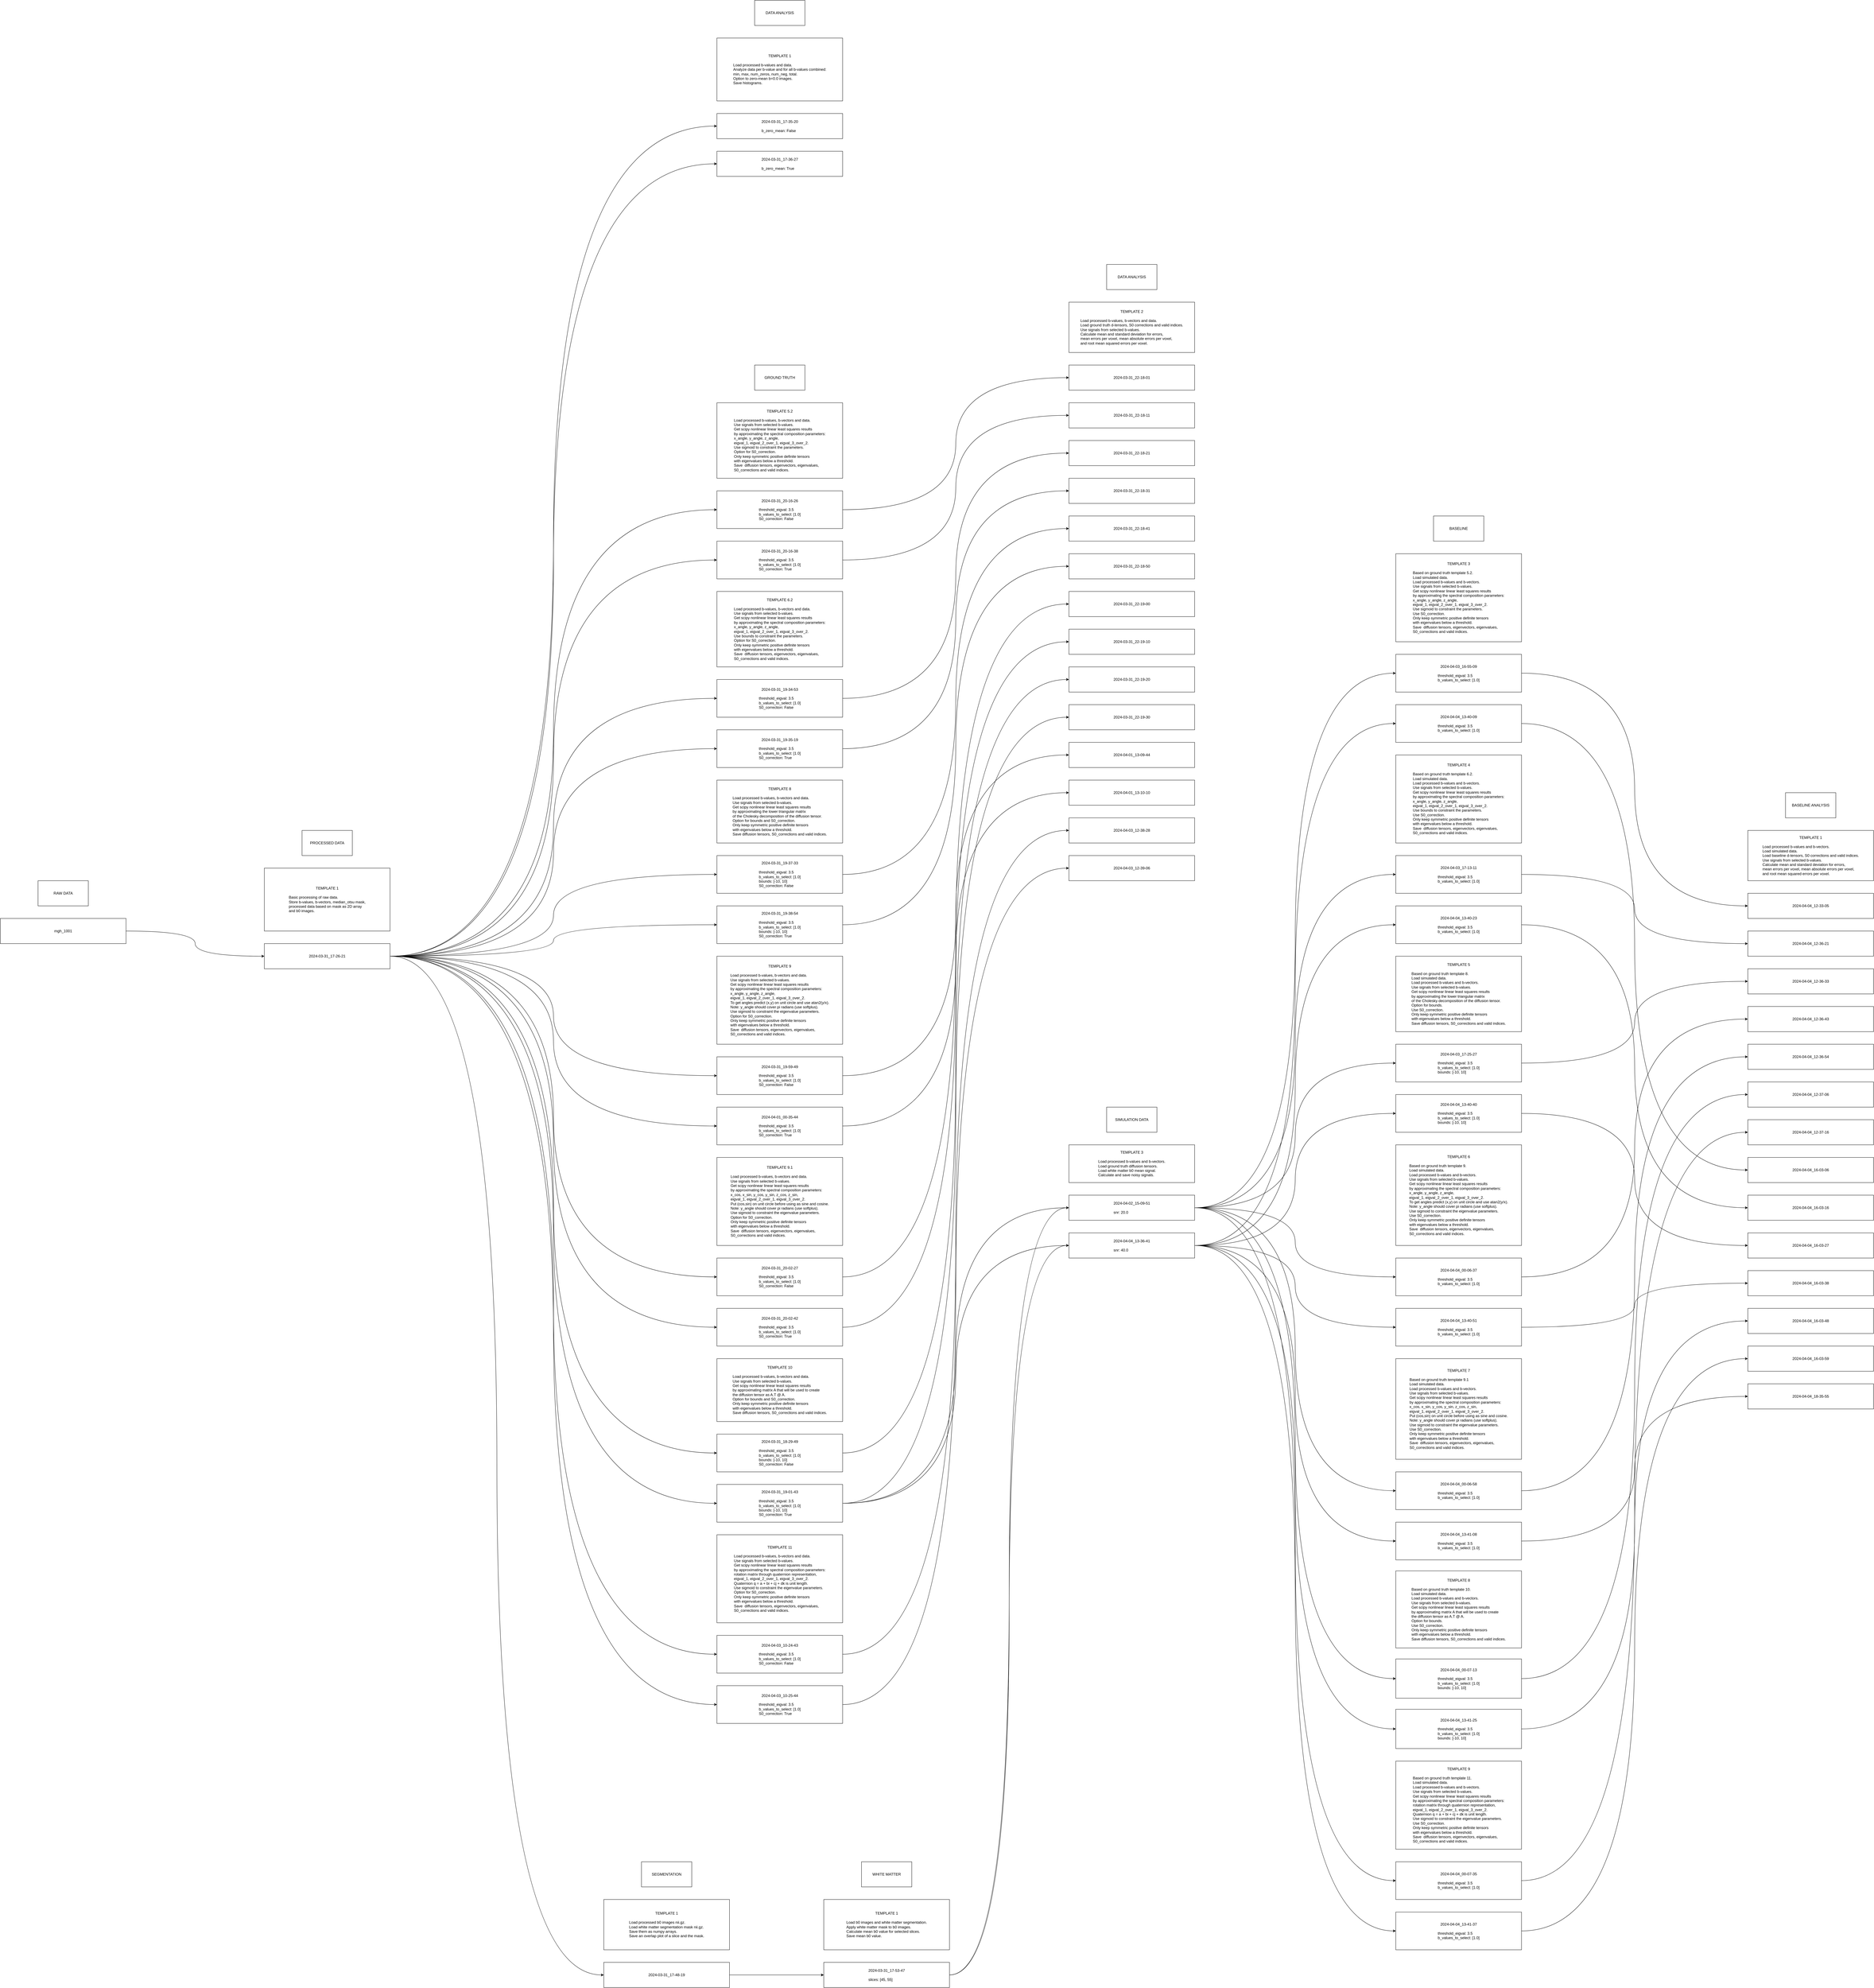 <mxfile>
    <diagram id="uIHJJKto0LXYbZl0ostZ" name="Page-1">
        <mxGraphModel dx="1227" dy="1203" grid="1" gridSize="10" guides="1" tooltips="1" connect="1" arrows="1" fold="1" page="1" pageScale="1" pageWidth="1100" pageHeight="850" math="0" shadow="0">
            <root>
                <mxCell id="0"/>
                <mxCell id="1" parent="0"/>
                <mxCell id="2" value="RAW DATA" style="rounded=0;whiteSpace=wrap;html=1;" parent="1" vertex="1">
                    <mxGeometry x="400" y="2040" width="160" height="80" as="geometry"/>
                </mxCell>
                <mxCell id="8" style="edgeStyle=orthogonalEdgeStyle;html=1;exitX=1;exitY=0.5;exitDx=0;exitDy=0;entryX=0;entryY=0.5;entryDx=0;entryDy=0;fontFamily=Helvetica;fontSize=12;curved=1;" parent="1" source="3" target="6" edge="1">
                    <mxGeometry relative="1" as="geometry"/>
                </mxCell>
                <mxCell id="3" value="mgh_1001" style="rounded=0;whiteSpace=wrap;html=1;" parent="1" vertex="1">
                    <mxGeometry x="280" y="2160" width="400" height="80" as="geometry"/>
                </mxCell>
                <mxCell id="4" value="PROCESSED DATA" style="rounded=0;whiteSpace=wrap;html=1;" parent="1" vertex="1">
                    <mxGeometry x="1240" y="1880" width="160" height="80" as="geometry"/>
                </mxCell>
                <mxCell id="5" value="&lt;font style=&quot;font-size: 12px;&quot;&gt;&lt;font style=&quot;font-size: 12px;&quot;&gt;TEMPLATE 1&lt;/font&gt;&lt;br&gt;&lt;br&gt;&lt;/font&gt;&lt;div style=&quot;text-align: left;&quot;&gt;&lt;div style=&quot;&quot;&gt;&lt;font style=&quot;font-size: 12px;&quot;&gt;Basic processing of raw data.&lt;/font&gt;&lt;/div&gt;&lt;div style=&quot;&quot;&gt;&lt;font style=&quot;font-size: 12px;&quot;&gt;Store b-values, b-vectors, median_otsu mask,&lt;/font&gt;&lt;/div&gt;&lt;div style=&quot;&quot;&gt;&lt;font style=&quot;font-size: 12px;&quot;&gt;processed data based on mask as 2D array&lt;/font&gt;&lt;/div&gt;&lt;div style=&quot;&quot;&gt;&lt;font style=&quot;font-size: 12px;&quot;&gt;and b0 images.&lt;/font&gt;&lt;/div&gt;&lt;/div&gt;" style="rounded=0;whiteSpace=wrap;html=1;" parent="1" vertex="1">
                    <mxGeometry x="1120" y="2000" width="400" height="200" as="geometry"/>
                </mxCell>
                <mxCell id="13" style="edgeStyle=orthogonalEdgeStyle;html=1;exitX=1;exitY=0.5;exitDx=0;exitDy=0;entryX=0;entryY=0.5;entryDx=0;entryDy=0;fontFamily=Helvetica;fontSize=12;curved=1;" parent="1" source="6" target="11" edge="1">
                    <mxGeometry relative="1" as="geometry"/>
                </mxCell>
                <mxCell id="14" style="edgeStyle=orthogonalEdgeStyle;html=1;exitX=1;exitY=0.5;exitDx=0;exitDy=0;entryX=0;entryY=0.5;entryDx=0;entryDy=0;fontFamily=Helvetica;fontSize=12;curved=1;" parent="1" source="6" target="12" edge="1">
                    <mxGeometry relative="1" as="geometry"/>
                </mxCell>
                <mxCell id="22" style="edgeStyle=orthogonalEdgeStyle;html=1;exitX=1;exitY=0.5;exitDx=0;exitDy=0;entryX=0;entryY=0.5;entryDx=0;entryDy=0;fontFamily=Helvetica;fontSize=12;curved=1;" parent="1" source="6" target="17" edge="1">
                    <mxGeometry relative="1" as="geometry"/>
                </mxCell>
                <mxCell id="23" style="edgeStyle=orthogonalEdgeStyle;html=1;exitX=1;exitY=0.5;exitDx=0;exitDy=0;entryX=0;entryY=0.5;entryDx=0;entryDy=0;fontFamily=Helvetica;fontSize=12;curved=1;" parent="1" source="6" target="18" edge="1">
                    <mxGeometry relative="1" as="geometry"/>
                </mxCell>
                <mxCell id="24" style="edgeStyle=orthogonalEdgeStyle;html=1;exitX=1;exitY=0.5;exitDx=0;exitDy=0;entryX=0;entryY=0.5;entryDx=0;entryDy=0;fontFamily=Helvetica;fontSize=12;curved=1;" parent="1" source="6" target="20" edge="1">
                    <mxGeometry relative="1" as="geometry"/>
                </mxCell>
                <mxCell id="25" style="edgeStyle=orthogonalEdgeStyle;html=1;exitX=1;exitY=0.5;exitDx=0;exitDy=0;entryX=0;entryY=0.5;entryDx=0;entryDy=0;fontFamily=Helvetica;fontSize=12;curved=1;" parent="1" source="6" target="21" edge="1">
                    <mxGeometry relative="1" as="geometry"/>
                </mxCell>
                <mxCell id="29" style="edgeStyle=orthogonalEdgeStyle;html=1;exitX=1;exitY=0.5;exitDx=0;exitDy=0;entryX=0;entryY=0.5;entryDx=0;entryDy=0;fontFamily=Helvetica;fontSize=12;curved=1;" parent="1" source="6" target="27" edge="1">
                    <mxGeometry relative="1" as="geometry"/>
                </mxCell>
                <mxCell id="30" style="edgeStyle=orthogonalEdgeStyle;html=1;exitX=1;exitY=0.5;exitDx=0;exitDy=0;entryX=0;entryY=0.5;entryDx=0;entryDy=0;fontFamily=Helvetica;fontSize=12;curved=1;" parent="1" source="6" target="28" edge="1">
                    <mxGeometry relative="1" as="geometry"/>
                </mxCell>
                <mxCell id="34" style="edgeStyle=orthogonalEdgeStyle;html=1;exitX=1;exitY=0.5;exitDx=0;exitDy=0;entryX=0;entryY=0.5;entryDx=0;entryDy=0;fontFamily=Helvetica;fontSize=12;curved=1;" parent="1" source="6" target="32" edge="1">
                    <mxGeometry relative="1" as="geometry"/>
                </mxCell>
                <mxCell id="35" style="edgeStyle=orthogonalEdgeStyle;html=1;exitX=1;exitY=0.5;exitDx=0;exitDy=0;entryX=0;entryY=0.5;entryDx=0;entryDy=0;fontFamily=Helvetica;fontSize=12;curved=1;" parent="1" source="6" target="33" edge="1">
                    <mxGeometry relative="1" as="geometry"/>
                </mxCell>
                <mxCell id="43" style="edgeStyle=orthogonalEdgeStyle;html=1;exitX=1;exitY=0.5;exitDx=0;exitDy=0;entryX=0;entryY=0.5;entryDx=0;entryDy=0;fontFamily=Helvetica;fontSize=12;curved=1;" parent="1" source="6" target="38" edge="1">
                    <mxGeometry relative="1" as="geometry"/>
                </mxCell>
                <mxCell id="44" style="edgeStyle=orthogonalEdgeStyle;html=1;exitX=1;exitY=0.5;exitDx=0;exitDy=0;entryX=0;entryY=0.5;entryDx=0;entryDy=0;fontFamily=Helvetica;fontSize=12;curved=1;" parent="1" source="6" target="39" edge="1">
                    <mxGeometry relative="1" as="geometry"/>
                </mxCell>
                <mxCell id="45" style="edgeStyle=orthogonalEdgeStyle;html=1;exitX=1;exitY=0.5;exitDx=0;exitDy=0;entryX=0;entryY=0.5;entryDx=0;entryDy=0;fontFamily=Helvetica;fontSize=12;curved=1;" parent="1" source="6" target="41" edge="1">
                    <mxGeometry relative="1" as="geometry"/>
                </mxCell>
                <mxCell id="46" style="edgeStyle=orthogonalEdgeStyle;html=1;exitX=1;exitY=0.5;exitDx=0;exitDy=0;entryX=0;entryY=0.5;entryDx=0;entryDy=0;fontFamily=Helvetica;fontSize=12;curved=1;" parent="1" source="6" target="42" edge="1">
                    <mxGeometry relative="1" as="geometry"/>
                </mxCell>
                <mxCell id="52" style="edgeStyle=orthogonalEdgeStyle;curved=1;html=1;exitX=1;exitY=0.5;exitDx=0;exitDy=0;entryX=0;entryY=0.5;entryDx=0;entryDy=0;fontFamily=Helvetica;fontSize=12;" parent="1" source="6" target="50" edge="1">
                    <mxGeometry relative="1" as="geometry"/>
                </mxCell>
                <mxCell id="98" style="edgeStyle=orthogonalEdgeStyle;html=1;exitX=1;exitY=0.5;exitDx=0;exitDy=0;entryX=0;entryY=0.5;entryDx=0;entryDy=0;curved=1;" parent="1" source="6" target="96" edge="1">
                    <mxGeometry relative="1" as="geometry"/>
                </mxCell>
                <mxCell id="99" style="edgeStyle=orthogonalEdgeStyle;curved=1;html=1;exitX=1;exitY=0.5;exitDx=0;exitDy=0;entryX=0;entryY=0.5;entryDx=0;entryDy=0;" parent="1" source="6" target="97" edge="1">
                    <mxGeometry relative="1" as="geometry"/>
                </mxCell>
                <mxCell id="6" value="2024-03-31_17-26-21" style="rounded=0;whiteSpace=wrap;html=1;" parent="1" vertex="1">
                    <mxGeometry x="1120" y="2240" width="400" height="80" as="geometry"/>
                </mxCell>
                <mxCell id="9" value="DATA ANALYSIS" style="rounded=0;whiteSpace=wrap;html=1;glass=0;shadow=0;" parent="1" vertex="1">
                    <mxGeometry x="2680" y="-760" width="160" height="80" as="geometry"/>
                </mxCell>
                <mxCell id="10" value="&lt;font style=&quot;font-size: 12px;&quot;&gt;&lt;font style=&quot;font-size: 12px;&quot;&gt;TEMPLATE 1&lt;/font&gt;&lt;br&gt;&lt;br&gt;&lt;/font&gt;&lt;div style=&quot;text-align: left;&quot;&gt;&lt;div style=&quot;&quot;&gt;&lt;div&gt;Load processed b-values and data.&lt;/div&gt;&lt;div&gt;Analyze data per b-value and for all b-values combined:&lt;/div&gt;&lt;div&gt;min, max, num_zeros, num_neg, total.&lt;/div&gt;&lt;div&gt;Option to zero-mean b=0.0 images.&lt;/div&gt;&lt;div&gt;Save histograms.&lt;/div&gt;&lt;/div&gt;&lt;/div&gt;" style="rounded=0;whiteSpace=wrap;html=1;" parent="1" vertex="1">
                    <mxGeometry x="2560" y="-640" width="400" height="200" as="geometry"/>
                </mxCell>
                <mxCell id="11" value="2024-03-31_17-35-20&lt;br&gt;&lt;br&gt;&lt;div style=&quot;text-align: left;&quot;&gt;b_zero_mean: False&lt;br&gt;&lt;/div&gt;" style="rounded=0;whiteSpace=wrap;html=1;" parent="1" vertex="1">
                    <mxGeometry x="2560" y="-400" width="400" height="80" as="geometry"/>
                </mxCell>
                <mxCell id="12" value="2024-03-31_17-36-27&lt;br&gt;&lt;br&gt;&lt;div style=&quot;text-align: left;&quot;&gt;b_zero_mean: True&lt;br&gt;&lt;/div&gt;" style="rounded=0;whiteSpace=wrap;html=1;" parent="1" vertex="1">
                    <mxGeometry x="2560" y="-280" width="400" height="80" as="geometry"/>
                </mxCell>
                <mxCell id="15" value="GROUND TRUTH" style="rounded=0;whiteSpace=wrap;html=1;" parent="1" vertex="1">
                    <mxGeometry x="2680" y="400" width="160" height="80" as="geometry"/>
                </mxCell>
                <mxCell id="16" value="&lt;font style=&quot;font-size: 12px;&quot;&gt;&lt;font style=&quot;font-size: 12px;&quot;&gt;TEMPLATE 5.2&lt;/font&gt;&lt;br&gt;&lt;br&gt;&lt;/font&gt;&lt;div style=&quot;text-align: left;&quot;&gt;&lt;div style=&quot;&quot;&gt;&lt;div&gt;Load processed b-values, b-vectors and data.&lt;/div&gt;&lt;div&gt;Use signals from selected b-values.&lt;/div&gt;&lt;div&gt;Get scipy nonlinear linear least squares results&lt;/div&gt;&lt;div&gt;by approximating the spectral composition parameters:&lt;/div&gt;&lt;div&gt;x_angle, y_angle, z_angle,&lt;/div&gt;&lt;div&gt;eigval_1, eigval_2_over_1, eigval_3_over_2.&lt;/div&gt;&lt;div&gt;Use sigmoid to constraint the parameters.&lt;/div&gt;&lt;div&gt;Option for S0_correction.&lt;/div&gt;&lt;div&gt;Only keep symmetric positive definite tensors&amp;nbsp;&lt;/div&gt;&lt;div&gt;with eigenvalues below a threshold.&lt;/div&gt;&lt;div&gt;Save&amp;nbsp; diffusion tensors, eigenvectors, eigenvalues,&lt;/div&gt;&lt;div&gt;S0_corrections and valid indices.&lt;/div&gt;&lt;/div&gt;&lt;/div&gt;" style="rounded=0;whiteSpace=wrap;html=1;" parent="1" vertex="1">
                    <mxGeometry x="2560" y="520" width="400" height="240" as="geometry"/>
                </mxCell>
                <mxCell id="68" style="edgeStyle=orthogonalEdgeStyle;curved=1;html=1;exitX=1;exitY=0.5;exitDx=0;exitDy=0;entryX=0;entryY=0.5;entryDx=0;entryDy=0;fontFamily=Helvetica;fontSize=12;" parent="1" source="17" target="65" edge="1">
                    <mxGeometry relative="1" as="geometry"/>
                </mxCell>
                <mxCell id="17" value="2024-03-31_20-16-26&lt;br&gt;&lt;br&gt;&lt;div style=&quot;text-align: left;&quot;&gt;&lt;div&gt;threshold_eigval: 3.5&lt;/div&gt;&lt;div&gt;b_values_to_select: [1.0]&lt;/div&gt;&lt;div&gt;&lt;span style=&quot;background-color: initial;&quot;&gt;S0_correction: False&lt;/span&gt;&lt;/div&gt;&lt;/div&gt;" style="rounded=0;whiteSpace=wrap;html=1;" parent="1" vertex="1">
                    <mxGeometry x="2560" y="800" width="400" height="120" as="geometry"/>
                </mxCell>
                <mxCell id="69" style="edgeStyle=orthogonalEdgeStyle;curved=1;html=1;exitX=1;exitY=0.5;exitDx=0;exitDy=0;entryX=0;entryY=0.5;entryDx=0;entryDy=0;fontFamily=Helvetica;fontSize=12;" parent="1" source="18" target="67" edge="1">
                    <mxGeometry relative="1" as="geometry"/>
                </mxCell>
                <mxCell id="18" value="2024-03-31_20-16-38&lt;br&gt;&lt;br&gt;&lt;div style=&quot;text-align: left;&quot;&gt;&lt;div&gt;threshold_eigval: 3.5&lt;/div&gt;&lt;div&gt;b_values_to_select: [1.0]&lt;/div&gt;&lt;div&gt;&lt;span style=&quot;background-color: initial;&quot;&gt;S0_correction: True&lt;/span&gt;&lt;/div&gt;&lt;/div&gt;" style="rounded=0;whiteSpace=wrap;html=1;" parent="1" vertex="1">
                    <mxGeometry x="2560" y="960" width="400" height="120" as="geometry"/>
                </mxCell>
                <mxCell id="19" value="&lt;font style=&quot;font-size: 12px;&quot;&gt;&lt;font style=&quot;font-size: 12px;&quot;&gt;TEMPLATE 6.2&lt;/font&gt;&lt;br&gt;&lt;br&gt;&lt;/font&gt;&lt;div style=&quot;text-align: left;&quot;&gt;&lt;div style=&quot;&quot;&gt;&lt;div&gt;Load processed b-values, b-vectors and data.&lt;/div&gt;&lt;div&gt;Use signals from selected b-values.&lt;/div&gt;&lt;div&gt;Get scipy nonlinear linear least squares results&lt;/div&gt;&lt;div&gt;by approximating the spectral composition parameters:&lt;/div&gt;&lt;div&gt;x_angle, y_angle, z_angle,&lt;/div&gt;&lt;div&gt;eigval_1, eigval_2_over_1, eigval_3_over_2.&lt;/div&gt;&lt;div&gt;Use bounds to constraint the parameters.&lt;/div&gt;&lt;div&gt;Option for S0_correction.&lt;/div&gt;&lt;div&gt;Only keep symmetric positive definite tensors&amp;nbsp;&lt;/div&gt;&lt;div&gt;with eigenvalues below a threshold.&lt;/div&gt;&lt;div&gt;Save&amp;nbsp; diffusion tensors, eigenvectors, eigenvalues,&lt;/div&gt;&lt;div&gt;S0_corrections and valid indices.&lt;/div&gt;&lt;/div&gt;&lt;/div&gt;" style="rounded=0;whiteSpace=wrap;html=1;" parent="1" vertex="1">
                    <mxGeometry x="2560" y="1120" width="400" height="240" as="geometry"/>
                </mxCell>
                <mxCell id="71" style="edgeStyle=orthogonalEdgeStyle;curved=1;html=1;exitX=1;exitY=0.5;exitDx=0;exitDy=0;entryX=0;entryY=0.5;entryDx=0;entryDy=0;fontFamily=Helvetica;fontSize=12;" parent="1" source="20" target="70" edge="1">
                    <mxGeometry relative="1" as="geometry"/>
                </mxCell>
                <mxCell id="20" value="2024-03-31_19-34-53&lt;br&gt;&lt;br&gt;&lt;div style=&quot;text-align: left;&quot;&gt;&lt;div&gt;threshold_eigval: 3.5&lt;/div&gt;&lt;div&gt;b_values_to_select: [1.0]&lt;/div&gt;&lt;div&gt;&lt;span style=&quot;background-color: initial;&quot;&gt;S0_correction: False&lt;/span&gt;&lt;br&gt;&lt;/div&gt;&lt;/div&gt;" style="rounded=0;whiteSpace=wrap;html=1;" parent="1" vertex="1">
                    <mxGeometry x="2560" y="1400" width="400" height="120" as="geometry"/>
                </mxCell>
                <mxCell id="73" style="edgeStyle=orthogonalEdgeStyle;curved=1;html=1;exitX=1;exitY=0.5;exitDx=0;exitDy=0;entryX=0;entryY=0.5;entryDx=0;entryDy=0;fontFamily=Helvetica;fontSize=12;" parent="1" source="21" target="72" edge="1">
                    <mxGeometry relative="1" as="geometry"/>
                </mxCell>
                <mxCell id="21" value="2024-03-31_19-35-19&lt;br&gt;&lt;br&gt;&lt;div style=&quot;text-align: left;&quot;&gt;&lt;div&gt;threshold_eigval: 3.5&lt;/div&gt;&lt;div&gt;b_values_to_select: [1.0]&lt;/div&gt;&lt;div&gt;&lt;span style=&quot;background-color: initial;&quot;&gt;S0_correction: True&lt;/span&gt;&lt;/div&gt;&lt;/div&gt;" style="rounded=0;whiteSpace=wrap;html=1;" parent="1" vertex="1">
                    <mxGeometry x="2560" y="1560" width="400" height="120" as="geometry"/>
                </mxCell>
                <mxCell id="26" value="&lt;font style=&quot;font-size: 12px;&quot;&gt;&lt;font style=&quot;font-size: 12px;&quot;&gt;TEMPLATE 8&lt;/font&gt;&lt;br&gt;&lt;br&gt;&lt;/font&gt;&lt;div style=&quot;text-align: left;&quot;&gt;&lt;div style=&quot;&quot;&gt;&lt;div&gt;Load processed b-values, b-vectors and data.&lt;/div&gt;&lt;div&gt;Use signals from selected b-values.&lt;/div&gt;&lt;div&gt;Get scipy nonlinear linear least squares results&lt;/div&gt;&lt;div&gt;by approximating the lower triangular matrix&amp;nbsp;&lt;/div&gt;&lt;div&gt;of the Cholesky decomposition of the diffusion tensor.&lt;/div&gt;&lt;div&gt;Option for bounds and S0_correction.&lt;/div&gt;&lt;div&gt;Only keep symmetric positive definite tensors&amp;nbsp;&lt;/div&gt;&lt;div&gt;with eigenvalues below a threshold.&lt;/div&gt;&lt;div&gt;Save diffusion tensors, S0_corrections and valid indices.&lt;/div&gt;&lt;/div&gt;&lt;/div&gt;" style="rounded=0;whiteSpace=wrap;html=1;" parent="1" vertex="1">
                    <mxGeometry x="2560" y="1720" width="400" height="200" as="geometry"/>
                </mxCell>
                <mxCell id="75" style="edgeStyle=orthogonalEdgeStyle;curved=1;html=1;exitX=1;exitY=0.5;exitDx=0;exitDy=0;entryX=0;entryY=0.5;entryDx=0;entryDy=0;fontFamily=Helvetica;fontSize=12;" parent="1" source="27" target="74" edge="1">
                    <mxGeometry relative="1" as="geometry"/>
                </mxCell>
                <mxCell id="27" value="2024-03-31_19-37-33&lt;br&gt;&lt;br&gt;&lt;div style=&quot;text-align: left;&quot;&gt;&lt;div&gt;threshold_eigval: 3.5&lt;/div&gt;&lt;div&gt;b_values_to_select: [1.0]&lt;/div&gt;&lt;div&gt;bounds: [-10, 10]&lt;br&gt;&lt;/div&gt;&lt;div&gt;&lt;span style=&quot;background-color: initial;&quot;&gt;S0_correction: False&lt;/span&gt;&lt;br&gt;&lt;/div&gt;&lt;/div&gt;" style="rounded=0;whiteSpace=wrap;html=1;" parent="1" vertex="1">
                    <mxGeometry x="2560" y="1960" width="400" height="120" as="geometry"/>
                </mxCell>
                <mxCell id="77" style="edgeStyle=orthogonalEdgeStyle;curved=1;html=1;exitX=1;exitY=0.5;exitDx=0;exitDy=0;entryX=0;entryY=0.5;entryDx=0;entryDy=0;fontFamily=Helvetica;fontSize=12;" parent="1" source="28" target="76" edge="1">
                    <mxGeometry relative="1" as="geometry"/>
                </mxCell>
                <mxCell id="28" value="2024-03-31_19-38-54&lt;br&gt;&lt;br&gt;&lt;div style=&quot;text-align: left;&quot;&gt;&lt;div&gt;threshold_eigval: 3.5&lt;/div&gt;&lt;div&gt;b_values_to_select: [1.0]&lt;/div&gt;&lt;div&gt;bounds: [-10, 10]&lt;br&gt;&lt;/div&gt;&lt;div&gt;&lt;span style=&quot;background-color: initial;&quot;&gt;S0_correction: True&lt;/span&gt;&lt;/div&gt;&lt;/div&gt;" style="rounded=0;whiteSpace=wrap;html=1;" parent="1" vertex="1">
                    <mxGeometry x="2560" y="2120" width="400" height="120" as="geometry"/>
                </mxCell>
                <mxCell id="31" value="&lt;font style=&quot;font-size: 12px;&quot;&gt;&lt;font style=&quot;font-size: 12px;&quot;&gt;TEMPLATE 9&lt;/font&gt;&lt;br&gt;&lt;br&gt;&lt;/font&gt;&lt;div style=&quot;text-align: left;&quot;&gt;&lt;div style=&quot;&quot;&gt;&lt;div&gt;Load processed b-values, b-vectors and data.&lt;/div&gt;&lt;div&gt;Use signals from selected b-values.&lt;/div&gt;&lt;div&gt;Get scipy nonlinear linear least squares results&lt;/div&gt;&lt;div&gt;by approximating the spectral composition parameters:&lt;/div&gt;&lt;div&gt;x_angle, y_angle, z_angle,&lt;/div&gt;&lt;div&gt;eigval_1, eigval_2_over_1, eigval_3_over_2.&lt;/div&gt;&lt;div&gt;To get angles predict (x,y) on unit circle and use atan2(y/x).&lt;/div&gt;&lt;div&gt;Note: y_angle should cover pi radians (use softplus).&lt;/div&gt;&lt;div&gt;Use sigmoid to constraint the eigenvalue parameters.&lt;/div&gt;&lt;div&gt;Option for S0_correction.&lt;/div&gt;&lt;div&gt;Only keep symmetric positive definite tensors&amp;nbsp;&lt;/div&gt;&lt;div&gt;with eigenvalues below a threshold.&lt;/div&gt;&lt;div&gt;Save&amp;nbsp; diffusion tensors, eigenvectors, eigenvalues,&lt;/div&gt;&lt;div&gt;S0_corrections and valid indices.&lt;/div&gt;&lt;/div&gt;&lt;/div&gt;" style="rounded=0;whiteSpace=wrap;html=1;" parent="1" vertex="1">
                    <mxGeometry x="2560" y="2280" width="400" height="280" as="geometry"/>
                </mxCell>
                <mxCell id="87" style="edgeStyle=orthogonalEdgeStyle;curved=1;html=1;exitX=1;exitY=0.5;exitDx=0;exitDy=0;entryX=0;entryY=0.5;entryDx=0;entryDy=0;fontFamily=Helvetica;fontSize=12;" parent="1" source="32" target="86" edge="1">
                    <mxGeometry relative="1" as="geometry"/>
                </mxCell>
                <mxCell id="32" value="2024-03-31_19-59-49&lt;br&gt;&lt;br&gt;&lt;div style=&quot;text-align: left;&quot;&gt;&lt;div&gt;threshold_eigval: 3.5&lt;/div&gt;&lt;div&gt;b_values_to_select: [1.0]&lt;/div&gt;&lt;div&gt;&lt;span style=&quot;background-color: initial;&quot;&gt;S0_correction: False&lt;/span&gt;&lt;br&gt;&lt;/div&gt;&lt;/div&gt;" style="rounded=0;whiteSpace=wrap;html=1;" parent="1" vertex="1">
                    <mxGeometry x="2560" y="2600" width="400" height="120" as="geometry"/>
                </mxCell>
                <mxCell id="89" style="edgeStyle=orthogonalEdgeStyle;curved=1;html=1;exitX=1;exitY=0.5;exitDx=0;exitDy=0;entryX=0;entryY=0.5;entryDx=0;entryDy=0;fontFamily=Helvetica;fontSize=12;" parent="1" source="33" target="88" edge="1">
                    <mxGeometry relative="1" as="geometry"/>
                </mxCell>
                <mxCell id="33" value="2024-04-01_00-35-44&lt;br&gt;&lt;br&gt;&lt;div style=&quot;text-align: left;&quot;&gt;&lt;div&gt;threshold_eigval: 3.5&lt;/div&gt;&lt;div&gt;b_values_to_select: [1.0]&lt;/div&gt;&lt;div&gt;&lt;span style=&quot;background-color: initial;&quot;&gt;S0_correction: True&lt;/span&gt;&lt;/div&gt;&lt;/div&gt;" style="rounded=0;whiteSpace=wrap;html=1;" parent="1" vertex="1">
                    <mxGeometry x="2560" y="2760" width="400" height="120" as="geometry"/>
                </mxCell>
                <mxCell id="37" value="&lt;font style=&quot;font-size: 12px;&quot;&gt;&lt;font style=&quot;font-size: 12px;&quot;&gt;TEMPLATE 9.1&lt;/font&gt;&lt;br&gt;&lt;br&gt;&lt;/font&gt;&lt;div style=&quot;text-align: left;&quot;&gt;&lt;div style=&quot;&quot;&gt;&lt;div&gt;Load processed b-values, b-vectors and data.&lt;/div&gt;&lt;div&gt;Use signals from selected b-values.&lt;/div&gt;&lt;div&gt;Get scipy nonlinear linear least squares results&lt;/div&gt;&lt;div&gt;by approximating the spectral composition parameters:&lt;/div&gt;&lt;div&gt;x_cos, x_sin, y_cos, y_sin, z_cos, z_sin,&lt;/div&gt;&lt;div&gt;eigval_1, eigval_2_over_1, eigval_3_over_2.&lt;/div&gt;&lt;div&gt;Put (cos,sin) on unit circle before using as sine and cosine.&lt;/div&gt;&lt;div&gt;Note: y_angle should cover pi radians (use softplus).&lt;/div&gt;&lt;div&gt;Use sigmoid to constraint the eigenvalue parameters.&lt;/div&gt;&lt;div&gt;Option for S0_correction.&lt;/div&gt;&lt;div&gt;Only keep symmetric positive definite tensors&amp;nbsp;&lt;/div&gt;&lt;div&gt;with eigenvalues below a threshold.&lt;/div&gt;&lt;div&gt;Save&amp;nbsp; diffusion tensors, eigenvectors, eigenvalues,&lt;/div&gt;&lt;div&gt;S0_corrections and valid indices.&lt;/div&gt;&lt;/div&gt;&lt;/div&gt;" style="rounded=0;whiteSpace=wrap;html=1;" parent="1" vertex="1">
                    <mxGeometry x="2560" y="2920" width="400" height="280" as="geometry"/>
                </mxCell>
                <mxCell id="79" style="edgeStyle=orthogonalEdgeStyle;curved=1;html=1;exitX=1;exitY=0.5;exitDx=0;exitDy=0;entryX=0;entryY=0.5;entryDx=0;entryDy=0;fontFamily=Helvetica;fontSize=12;" parent="1" source="38" target="78" edge="1">
                    <mxGeometry relative="1" as="geometry"/>
                </mxCell>
                <mxCell id="38" value="2024-03-31_20-02-27&lt;br&gt;&lt;br&gt;&lt;div style=&quot;text-align: left;&quot;&gt;&lt;div&gt;threshold_eigval: 3.5&lt;/div&gt;&lt;div&gt;b_values_to_select: [1.0]&lt;/div&gt;&lt;div&gt;&lt;span style=&quot;background-color: initial;&quot;&gt;S0_correction: False&lt;/span&gt;&lt;br&gt;&lt;/div&gt;&lt;/div&gt;" style="rounded=0;whiteSpace=wrap;html=1;" parent="1" vertex="1">
                    <mxGeometry x="2560" y="3240" width="400" height="120" as="geometry"/>
                </mxCell>
                <mxCell id="81" style="edgeStyle=orthogonalEdgeStyle;curved=1;html=1;exitX=1;exitY=0.5;exitDx=0;exitDy=0;entryX=0;entryY=0.5;entryDx=0;entryDy=0;fontFamily=Helvetica;fontSize=12;" parent="1" source="39" target="80" edge="1">
                    <mxGeometry relative="1" as="geometry"/>
                </mxCell>
                <mxCell id="39" value="2024-03-31_20-02-42&lt;br&gt;&lt;br&gt;&lt;div style=&quot;text-align: left;&quot;&gt;&lt;div&gt;threshold_eigval: 3.5&lt;/div&gt;&lt;div&gt;b_values_to_select: [1.0]&lt;/div&gt;&lt;div&gt;&lt;span style=&quot;background-color: initial;&quot;&gt;S0_correction: True&lt;/span&gt;&lt;/div&gt;&lt;/div&gt;" style="rounded=0;whiteSpace=wrap;html=1;" parent="1" vertex="1">
                    <mxGeometry x="2560" y="3400" width="400" height="120" as="geometry"/>
                </mxCell>
                <mxCell id="40" value="&lt;font style=&quot;font-size: 12px;&quot;&gt;&lt;font style=&quot;font-size: 12px;&quot;&gt;TEMPLATE 10&lt;/font&gt;&lt;br&gt;&lt;br&gt;&lt;/font&gt;&lt;div style=&quot;text-align: left;&quot;&gt;&lt;div style=&quot;&quot;&gt;&lt;div&gt;Load processed b-values, b-vectors and data.&lt;/div&gt;&lt;div&gt;Use signals from selected b-values.&lt;/div&gt;&lt;div&gt;Get scipy nonlinear linear least squares results&lt;/div&gt;&lt;div&gt;by approximating matrix A that will be used to create&amp;nbsp;&lt;/div&gt;&lt;div&gt;the diffusion tensor as A.T @ A.&lt;/div&gt;&lt;div&gt;Option for bounds and S0_correction.&lt;/div&gt;&lt;div&gt;Only keep symmetric positive definite tensors&amp;nbsp;&lt;/div&gt;&lt;div&gt;with eigenvalues below a threshold.&lt;/div&gt;&lt;div&gt;Save diffusion tensors, S0_corrections and valid indices.&lt;/div&gt;&lt;/div&gt;&lt;/div&gt;" style="rounded=0;whiteSpace=wrap;html=1;" parent="1" vertex="1">
                    <mxGeometry x="2560" y="3560" width="400" height="200" as="geometry"/>
                </mxCell>
                <mxCell id="83" style="edgeStyle=orthogonalEdgeStyle;curved=1;html=1;exitX=1;exitY=0.5;exitDx=0;exitDy=0;entryX=0;entryY=0.5;entryDx=0;entryDy=0;fontFamily=Helvetica;fontSize=12;" parent="1" source="41" target="82" edge="1">
                    <mxGeometry relative="1" as="geometry"/>
                </mxCell>
                <mxCell id="41" value="2024-03-31_18-29-49&lt;br&gt;&lt;br&gt;&lt;div style=&quot;text-align: left;&quot;&gt;&lt;div&gt;threshold_eigval: 3.5&lt;/div&gt;&lt;div&gt;b_values_to_select: [1.0]&lt;/div&gt;&lt;div&gt;bounds: [-10, 10]&lt;br&gt;&lt;/div&gt;&lt;div&gt;&lt;span style=&quot;background-color: initial;&quot;&gt;S0_correction: False&lt;/span&gt;&lt;br&gt;&lt;/div&gt;&lt;/div&gt;" style="rounded=0;whiteSpace=wrap;html=1;" parent="1" vertex="1">
                    <mxGeometry x="2560" y="3800" width="400" height="120" as="geometry"/>
                </mxCell>
                <mxCell id="85" style="edgeStyle=orthogonalEdgeStyle;curved=1;html=1;exitX=1;exitY=0.5;exitDx=0;exitDy=0;entryX=0;entryY=0.5;entryDx=0;entryDy=0;fontFamily=Helvetica;fontSize=12;" parent="1" source="42" target="84" edge="1">
                    <mxGeometry relative="1" as="geometry"/>
                </mxCell>
                <mxCell id="94" style="edgeStyle=orthogonalEdgeStyle;curved=1;html=1;exitX=1;exitY=0.5;exitDx=0;exitDy=0;entryX=0;entryY=0.5;entryDx=0;entryDy=0;" parent="1" source="42" target="90" edge="1">
                    <mxGeometry relative="1" as="geometry"/>
                </mxCell>
                <mxCell id="150" style="edgeStyle=orthogonalEdgeStyle;curved=1;html=1;exitX=1;exitY=0.5;exitDx=0;exitDy=0;entryX=0;entryY=0.5;entryDx=0;entryDy=0;" edge="1" parent="1" source="42" target="149">
                    <mxGeometry relative="1" as="geometry"/>
                </mxCell>
                <mxCell id="42" value="2024-03-31_19-01-43&lt;br&gt;&lt;br&gt;&lt;div style=&quot;text-align: left;&quot;&gt;&lt;div&gt;threshold_eigval: 3.5&lt;/div&gt;&lt;div&gt;b_values_to_select: [1.0]&lt;/div&gt;&lt;div&gt;bounds: [-10, 10]&lt;br&gt;&lt;/div&gt;&lt;div&gt;&lt;span style=&quot;background-color: initial;&quot;&gt;S0_correction: True&lt;/span&gt;&lt;/div&gt;&lt;/div&gt;" style="rounded=0;whiteSpace=wrap;html=1;" parent="1" vertex="1">
                    <mxGeometry x="2560" y="3960" width="400" height="120" as="geometry"/>
                </mxCell>
                <mxCell id="48" value="SEGMENTATION" style="rounded=0;whiteSpace=wrap;html=1;glass=0;shadow=0;" parent="1" vertex="1">
                    <mxGeometry x="2320" y="5160" width="160" height="80" as="geometry"/>
                </mxCell>
                <mxCell id="49" value="&lt;font style=&quot;font-size: 12px;&quot;&gt;&lt;font style=&quot;font-size: 12px;&quot;&gt;TEMPLATE 1&lt;/font&gt;&lt;br&gt;&lt;br&gt;&lt;/font&gt;&lt;div style=&quot;text-align: left;&quot;&gt;&lt;div style=&quot;&quot;&gt;&lt;div&gt;Load processed b0 images nii.gz.&lt;/div&gt;&lt;div&gt;Load white matter segmentation mask nii.gz.&lt;/div&gt;&lt;div&gt;Save them as numpy arrays.&lt;/div&gt;&lt;div&gt;Save an overlap plot of a slice and the mask.&lt;/div&gt;&lt;/div&gt;&lt;/div&gt;" style="rounded=0;whiteSpace=wrap;html=1;" parent="1" vertex="1">
                    <mxGeometry x="2200" y="5280" width="400" height="160" as="geometry"/>
                </mxCell>
                <mxCell id="58" style="edgeStyle=orthogonalEdgeStyle;curved=1;html=1;exitX=1;exitY=0.5;exitDx=0;exitDy=0;entryX=0;entryY=0.5;entryDx=0;entryDy=0;fontFamily=Helvetica;fontSize=12;" parent="1" source="50" target="55" edge="1">
                    <mxGeometry relative="1" as="geometry"/>
                </mxCell>
                <mxCell id="50" value="2024-03-31_17-48-19" style="rounded=0;whiteSpace=wrap;html=1;" parent="1" vertex="1">
                    <mxGeometry x="2200" y="5480" width="400" height="80" as="geometry"/>
                </mxCell>
                <mxCell id="53" value="WHITE MATTER" style="rounded=0;whiteSpace=wrap;html=1;glass=0;shadow=0;" parent="1" vertex="1">
                    <mxGeometry x="3020" y="5160" width="160" height="80" as="geometry"/>
                </mxCell>
                <mxCell id="54" value="&lt;font style=&quot;font-size: 12px;&quot;&gt;&lt;font style=&quot;font-size: 12px;&quot;&gt;TEMPLATE 1&lt;/font&gt;&lt;br&gt;&lt;br&gt;&lt;/font&gt;&lt;div style=&quot;text-align: left;&quot;&gt;&lt;div style=&quot;&quot;&gt;&lt;div&gt;Load b0 images and white matter segmentation.&lt;/div&gt;&lt;div&gt;Apply white matter mask to b0 images.&lt;/div&gt;&lt;div&gt;Calculate mean b0 value for selected slices.&lt;/div&gt;&lt;div&gt;Save mean b0 value.&lt;/div&gt;&lt;/div&gt;&lt;/div&gt;" style="rounded=0;whiteSpace=wrap;html=1;" parent="1" vertex="1">
                    <mxGeometry x="2900" y="5280" width="400" height="160" as="geometry"/>
                </mxCell>
                <mxCell id="93" style="edgeStyle=orthogonalEdgeStyle;html=1;exitX=1;exitY=0.5;exitDx=0;exitDy=0;entryX=0;entryY=0.5;entryDx=0;entryDy=0;curved=1;" parent="1" source="55" target="90" edge="1">
                    <mxGeometry relative="1" as="geometry"/>
                </mxCell>
                <mxCell id="151" style="edgeStyle=orthogonalEdgeStyle;curved=1;html=1;exitX=1;exitY=0.5;exitDx=0;exitDy=0;entryX=0;entryY=0.5;entryDx=0;entryDy=0;" edge="1" parent="1" source="55" target="149">
                    <mxGeometry relative="1" as="geometry"/>
                </mxCell>
                <mxCell id="55" value="2024-03-31_17-53-47&lt;br&gt;&lt;br&gt;&lt;div style=&quot;text-align: left;&quot;&gt;slices: [45, 55]&lt;br&gt;&lt;/div&gt;" style="rounded=0;whiteSpace=wrap;html=1;" parent="1" vertex="1">
                    <mxGeometry x="2900" y="5480" width="400" height="80" as="geometry"/>
                </mxCell>
                <mxCell id="59" value="&lt;font style=&quot;font-size: 12px;&quot;&gt;&lt;font style=&quot;font-size: 12px;&quot;&gt;TEMPLATE 3&lt;/font&gt;&lt;br&gt;&lt;br&gt;&lt;/font&gt;&lt;div style=&quot;text-align: left;&quot;&gt;&lt;div style=&quot;&quot;&gt;&lt;div&gt;Load processed b-values and b-vectors.&lt;/div&gt;&lt;div&gt;Load ground truth diffusion tensors.&lt;/div&gt;&lt;div&gt;Load white matter b0 mean signal.&lt;/div&gt;&lt;div&gt;Calculate and save noisy signals.&lt;/div&gt;&lt;/div&gt;&lt;/div&gt;" style="rounded=0;whiteSpace=wrap;html=1;" parent="1" vertex="1">
                    <mxGeometry x="3680" y="2880" width="400" height="120" as="geometry"/>
                </mxCell>
                <mxCell id="61" value="SIMULATION DATA" style="rounded=0;whiteSpace=wrap;html=1;" parent="1" vertex="1">
                    <mxGeometry x="3800" y="2760" width="160" height="80" as="geometry"/>
                </mxCell>
                <mxCell id="64" value="&lt;font style=&quot;font-size: 12px;&quot;&gt;&lt;font style=&quot;font-size: 12px;&quot;&gt;TEMPLATE 2&lt;/font&gt;&lt;br&gt;&lt;br&gt;&lt;/font&gt;&lt;div style=&quot;text-align: left;&quot;&gt;&lt;div style=&quot;&quot;&gt;&lt;div&gt;Load processed b-values, b-vectors and data.&lt;/div&gt;&lt;div&gt;Load ground truth d-tensors, S0 corrections and valid indices.&lt;/div&gt;&lt;div&gt;Use signals from selected b-values.&lt;/div&gt;&lt;div&gt;Calculate mean and standard deviation for errors,&amp;nbsp;&lt;/div&gt;&lt;div&gt;mean errors per voxel, mean absolute errors per voxel,&amp;nbsp;&lt;/div&gt;&lt;div&gt;and root mean squared errors per voxel.&lt;/div&gt;&lt;/div&gt;&lt;/div&gt;" style="rounded=0;whiteSpace=wrap;html=1;" parent="1" vertex="1">
                    <mxGeometry x="3680" y="200" width="400" height="160" as="geometry"/>
                </mxCell>
                <mxCell id="65" value="2024-03-31_22-18-01" style="rounded=0;whiteSpace=wrap;html=1;" parent="1" vertex="1">
                    <mxGeometry x="3680" y="400" width="400" height="80" as="geometry"/>
                </mxCell>
                <mxCell id="66" value="DATA ANALYSIS" style="rounded=0;whiteSpace=wrap;html=1;" parent="1" vertex="1">
                    <mxGeometry x="3800" y="80" width="160" height="80" as="geometry"/>
                </mxCell>
                <mxCell id="67" value="2024-03-31_22-18-11" style="rounded=0;whiteSpace=wrap;html=1;" parent="1" vertex="1">
                    <mxGeometry x="3680" y="520" width="400" height="80" as="geometry"/>
                </mxCell>
                <mxCell id="70" value="2024-03-31_22-18-21" style="rounded=0;whiteSpace=wrap;html=1;" parent="1" vertex="1">
                    <mxGeometry x="3680" y="640" width="400" height="80" as="geometry"/>
                </mxCell>
                <mxCell id="72" value="2024-03-31_22-18-31" style="rounded=0;whiteSpace=wrap;html=1;" parent="1" vertex="1">
                    <mxGeometry x="3680" y="760" width="400" height="80" as="geometry"/>
                </mxCell>
                <mxCell id="74" value="2024-03-31_22-18-41" style="rounded=0;whiteSpace=wrap;html=1;" parent="1" vertex="1">
                    <mxGeometry x="3680" y="880" width="400" height="80" as="geometry"/>
                </mxCell>
                <mxCell id="76" value="2024-03-31_22-18-50" style="rounded=0;whiteSpace=wrap;html=1;" parent="1" vertex="1">
                    <mxGeometry x="3680" y="1000" width="400" height="80" as="geometry"/>
                </mxCell>
                <mxCell id="78" value="2024-03-31_22-19-00" style="rounded=0;whiteSpace=wrap;html=1;" parent="1" vertex="1">
                    <mxGeometry x="3680" y="1120" width="400" height="80" as="geometry"/>
                </mxCell>
                <mxCell id="80" value="2024-03-31_22-19-10" style="rounded=0;whiteSpace=wrap;html=1;" parent="1" vertex="1">
                    <mxGeometry x="3680" y="1240" width="400" height="80" as="geometry"/>
                </mxCell>
                <mxCell id="82" value="2024-03-31_22-19-20" style="rounded=0;whiteSpace=wrap;html=1;" parent="1" vertex="1">
                    <mxGeometry x="3680" y="1360" width="400" height="80" as="geometry"/>
                </mxCell>
                <mxCell id="84" value="2024-03-31_22-19-30" style="rounded=0;whiteSpace=wrap;html=1;" parent="1" vertex="1">
                    <mxGeometry x="3680" y="1480" width="400" height="80" as="geometry"/>
                </mxCell>
                <mxCell id="86" value="2024-04-01_13-09-44" style="rounded=0;whiteSpace=wrap;html=1;" parent="1" vertex="1">
                    <mxGeometry x="3680" y="1600" width="400" height="80" as="geometry"/>
                </mxCell>
                <mxCell id="88" value="2024-04-01_13-10-10" style="rounded=0;whiteSpace=wrap;html=1;" parent="1" vertex="1">
                    <mxGeometry x="3680" y="1720" width="400" height="80" as="geometry"/>
                </mxCell>
                <mxCell id="126" style="edgeStyle=orthogonalEdgeStyle;html=1;exitX=1;exitY=0.5;exitDx=0;exitDy=0;entryX=0;entryY=0.5;entryDx=0;entryDy=0;curved=1;" parent="1" source="90" target="107" edge="1">
                    <mxGeometry relative="1" as="geometry"/>
                </mxCell>
                <mxCell id="127" style="edgeStyle=orthogonalEdgeStyle;curved=1;html=1;exitX=1;exitY=0.5;exitDx=0;exitDy=0;entryX=0;entryY=0.5;entryDx=0;entryDy=0;" parent="1" source="90" target="109" edge="1">
                    <mxGeometry relative="1" as="geometry"/>
                </mxCell>
                <mxCell id="128" style="edgeStyle=orthogonalEdgeStyle;curved=1;html=1;exitX=1;exitY=0.5;exitDx=0;exitDy=0;entryX=0;entryY=0.5;entryDx=0;entryDy=0;" parent="1" source="90" target="112" edge="1">
                    <mxGeometry relative="1" as="geometry"/>
                </mxCell>
                <mxCell id="129" style="edgeStyle=orthogonalEdgeStyle;html=1;exitX=1;exitY=0.5;exitDx=0;exitDy=0;entryX=0;entryY=0.5;entryDx=0;entryDy=0;curved=1;" parent="1" source="90" target="116" edge="1">
                    <mxGeometry relative="1" as="geometry"/>
                </mxCell>
                <mxCell id="130" style="edgeStyle=orthogonalEdgeStyle;curved=1;html=1;exitX=1;exitY=0.5;exitDx=0;exitDy=0;entryX=0;entryY=0.5;entryDx=0;entryDy=0;" parent="1" source="90" target="118" edge="1">
                    <mxGeometry relative="1" as="geometry"/>
                </mxCell>
                <mxCell id="131" style="edgeStyle=orthogonalEdgeStyle;curved=1;html=1;exitX=1;exitY=0.5;exitDx=0;exitDy=0;entryX=0;entryY=0.5;entryDx=0;entryDy=0;" parent="1" source="90" target="121" edge="1">
                    <mxGeometry relative="1" as="geometry"/>
                </mxCell>
                <mxCell id="132" style="edgeStyle=orthogonalEdgeStyle;curved=1;html=1;exitX=1;exitY=0.5;exitDx=0;exitDy=0;entryX=0;entryY=0.5;entryDx=0;entryDy=0;" parent="1" source="90" target="124" edge="1">
                    <mxGeometry relative="1" as="geometry"/>
                </mxCell>
                <mxCell id="90" value="2024-04-02_15-09-51&lt;br&gt;&lt;br&gt;&lt;div style=&quot;text-align: left;&quot;&gt;&lt;div&gt;snr: 20.0&lt;br&gt;&lt;/div&gt;&lt;/div&gt;" style="rounded=0;whiteSpace=wrap;html=1;" parent="1" vertex="1">
                    <mxGeometry x="3680" y="3040" width="400" height="80" as="geometry"/>
                </mxCell>
                <mxCell id="95" value="&lt;font style=&quot;font-size: 12px;&quot;&gt;&lt;font style=&quot;font-size: 12px;&quot;&gt;TEMPLATE 11&lt;/font&gt;&lt;br&gt;&lt;br&gt;&lt;/font&gt;&lt;div style=&quot;text-align: left;&quot;&gt;&lt;div style=&quot;&quot;&gt;&lt;div&gt;Load processed b-values, b-vectors and data.&lt;/div&gt;&lt;div&gt;Use signals from selected b-values.&lt;/div&gt;&lt;div&gt;Get scipy nonlinear linear least squares results&lt;/div&gt;&lt;div&gt;by approximating the spectral composition parameters:&lt;/div&gt;&lt;div&gt;rotation matrix through quaternion representation,&lt;/div&gt;&lt;div&gt;eigval_1, eigval_2_over_1, eigval_3_over_2.&lt;/div&gt;&lt;div&gt;Quaternion q = a + bi + cj + dk is unit length.&lt;/div&gt;&lt;div&gt;Use sigmoid to constraint the eigenvalue parameters.&lt;/div&gt;&lt;div&gt;Option for S0_correction.&lt;/div&gt;&lt;div&gt;Only keep symmetric positive definite tensors&amp;nbsp;&lt;/div&gt;&lt;div&gt;with eigenvalues below a threshold.&lt;/div&gt;&lt;div&gt;Save&amp;nbsp; diffusion tensors, eigenvectors, eigenvalues,&lt;/div&gt;&lt;div&gt;S0_corrections and valid indices.&lt;/div&gt;&lt;/div&gt;&lt;/div&gt;" style="rounded=0;whiteSpace=wrap;html=1;" parent="1" vertex="1">
                    <mxGeometry x="2560" y="4120" width="400" height="280" as="geometry"/>
                </mxCell>
                <mxCell id="102" style="edgeStyle=orthogonalEdgeStyle;curved=1;html=1;exitX=1;exitY=0.5;exitDx=0;exitDy=0;entryX=0;entryY=0.5;entryDx=0;entryDy=0;" parent="1" source="96" target="100" edge="1">
                    <mxGeometry relative="1" as="geometry"/>
                </mxCell>
                <mxCell id="96" value="2024-04-03_10-24-43&lt;br&gt;&lt;br&gt;&lt;div style=&quot;text-align: left;&quot;&gt;&lt;div&gt;threshold_eigval: 3.5&lt;/div&gt;&lt;div&gt;b_values_to_select: [1.0]&lt;/div&gt;&lt;div&gt;&lt;span style=&quot;background-color: initial;&quot;&gt;S0_correction: False&lt;/span&gt;&lt;br&gt;&lt;/div&gt;&lt;/div&gt;" style="rounded=0;whiteSpace=wrap;html=1;" parent="1" vertex="1">
                    <mxGeometry x="2560" y="4440" width="400" height="120" as="geometry"/>
                </mxCell>
                <mxCell id="103" style="edgeStyle=orthogonalEdgeStyle;curved=1;html=1;exitX=1;exitY=0.5;exitDx=0;exitDy=0;entryX=0;entryY=0.5;entryDx=0;entryDy=0;" parent="1" source="97" target="101" edge="1">
                    <mxGeometry relative="1" as="geometry"/>
                </mxCell>
                <mxCell id="97" value="2024-04-03_10-25-44&lt;br&gt;&lt;br&gt;&lt;div style=&quot;text-align: left;&quot;&gt;&lt;div&gt;threshold_eigval: 3.5&lt;/div&gt;&lt;div&gt;b_values_to_select: [1.0]&lt;/div&gt;&lt;div&gt;&lt;span style=&quot;background-color: initial;&quot;&gt;S0_correction: True&lt;/span&gt;&lt;/div&gt;&lt;/div&gt;" style="rounded=0;whiteSpace=wrap;html=1;" parent="1" vertex="1">
                    <mxGeometry x="2560" y="4600" width="400" height="120" as="geometry"/>
                </mxCell>
                <mxCell id="100" value="2024-04-03_12-38-28" style="rounded=0;whiteSpace=wrap;html=1;" parent="1" vertex="1">
                    <mxGeometry x="3680" y="1840" width="400" height="80" as="geometry"/>
                </mxCell>
                <mxCell id="101" value="2024-04-03_12-39-06" style="rounded=0;whiteSpace=wrap;html=1;" parent="1" vertex="1">
                    <mxGeometry x="3680" y="1960" width="400" height="80" as="geometry"/>
                </mxCell>
                <mxCell id="104" value="BASELINE" style="rounded=0;whiteSpace=wrap;html=1;" parent="1" vertex="1">
                    <mxGeometry x="4840" y="880" width="160" height="80" as="geometry"/>
                </mxCell>
                <mxCell id="105" value="&lt;font style=&quot;font-size: 12px;&quot;&gt;&lt;font style=&quot;font-size: 12px;&quot;&gt;TEMPLATE 3&lt;/font&gt;&lt;br&gt;&lt;br&gt;&lt;/font&gt;&lt;div style=&quot;text-align: left;&quot;&gt;&lt;div style=&quot;&quot;&gt;&lt;div&gt;Based on ground truth template 5.2.&lt;/div&gt;&lt;div&gt;Load simulated data.&lt;/div&gt;&lt;div&gt;Load processed b-values and b-vectors.&lt;/div&gt;&lt;div&gt;Use signals from selected b-values.&lt;/div&gt;&lt;div&gt;Get scipy nonlinear linear least squares results&lt;/div&gt;&lt;div&gt;by approximating the spectral composition parameters:&lt;/div&gt;&lt;div&gt;x_angle, y_angle, z_angle,&lt;/div&gt;&lt;div&gt;eigval_1, eigval_2_over_1, eigval_3_over_2.&lt;/div&gt;&lt;div&gt;Use sigmoid to constraint the parameters.&lt;/div&gt;&lt;div&gt;Use S0_correction.&lt;/div&gt;&lt;div&gt;Only keep symmetric positive definite tensors&amp;nbsp;&lt;/div&gt;&lt;div&gt;with eigenvalues below a threshold.&lt;/div&gt;&lt;div&gt;Save&amp;nbsp; diffusion tensors, eigenvectors, eigenvalues,&lt;/div&gt;&lt;div&gt;S0_corrections and valid indices.&lt;/div&gt;&lt;/div&gt;&lt;/div&gt;" style="rounded=0;whiteSpace=wrap;html=1;" parent="1" vertex="1">
                    <mxGeometry x="4720" y="1000" width="400" height="280" as="geometry"/>
                </mxCell>
                <mxCell id="142" style="edgeStyle=orthogonalEdgeStyle;html=1;exitX=1;exitY=0.5;exitDx=0;exitDy=0;entryX=0;entryY=0.5;entryDx=0;entryDy=0;curved=1;" edge="1" parent="1" source="107" target="134">
                    <mxGeometry relative="1" as="geometry"/>
                </mxCell>
                <mxCell id="107" value="2024-04-03_16-55-09&lt;br&gt;&lt;br&gt;&lt;div style=&quot;text-align: left;&quot;&gt;&lt;div&gt;threshold_eigval: 3.5&lt;/div&gt;&lt;div&gt;b_values_to_select: [1.0]&lt;/div&gt;&lt;/div&gt;" style="rounded=0;whiteSpace=wrap;html=1;" parent="1" vertex="1">
                    <mxGeometry x="4720" y="1320" width="400" height="120" as="geometry"/>
                </mxCell>
                <mxCell id="108" value="&lt;font style=&quot;font-size: 12px;&quot;&gt;&lt;font style=&quot;font-size: 12px;&quot;&gt;TEMPLATE 4&lt;/font&gt;&lt;br&gt;&lt;br&gt;&lt;/font&gt;&lt;div style=&quot;text-align: left;&quot;&gt;&lt;div style=&quot;&quot;&gt;&lt;div&gt;Based on ground truth template 6.2.&lt;/div&gt;&lt;div&gt;Load simulated data.&lt;/div&gt;&lt;div&gt;Load processed b-values and b-vectors.&lt;/div&gt;&lt;div&gt;Use signals from selected b-values.&lt;/div&gt;&lt;div&gt;Get scipy nonlinear linear least squares results&lt;/div&gt;&lt;div&gt;by approximating the spectral composition parameters:&lt;/div&gt;&lt;div&gt;x_angle, y_angle, z_angle,&lt;/div&gt;&lt;div&gt;eigval_1, eigval_2_over_1, eigval_3_over_2.&lt;/div&gt;&lt;div&gt;Use bounds to constraint the parameters.&lt;/div&gt;&lt;div&gt;Use S0_correction.&lt;/div&gt;&lt;div&gt;Only keep symmetric positive definite tensors&amp;nbsp;&lt;/div&gt;&lt;div&gt;with eigenvalues below a threshold.&lt;/div&gt;&lt;div&gt;Save&amp;nbsp; diffusion tensors, eigenvectors, eigenvalues,&lt;/div&gt;&lt;div&gt;S0_corrections and valid indices.&lt;/div&gt;&lt;/div&gt;&lt;/div&gt;" style="rounded=0;whiteSpace=wrap;html=1;" parent="1" vertex="1">
                    <mxGeometry x="4720" y="1640" width="400" height="280" as="geometry"/>
                </mxCell>
                <mxCell id="143" style="edgeStyle=orthogonalEdgeStyle;curved=1;html=1;exitX=1;exitY=0.5;exitDx=0;exitDy=0;entryX=0;entryY=0.5;entryDx=0;entryDy=0;" edge="1" parent="1" source="109" target="136">
                    <mxGeometry relative="1" as="geometry"/>
                </mxCell>
                <mxCell id="109" value="2024-04-03_17-13-11&lt;br&gt;&lt;br&gt;&lt;div style=&quot;text-align: left;&quot;&gt;&lt;div&gt;threshold_eigval: 3.5&lt;/div&gt;&lt;div&gt;b_values_to_select: [1.0]&lt;/div&gt;&lt;/div&gt;" style="rounded=0;whiteSpace=wrap;html=1;" parent="1" vertex="1">
                    <mxGeometry x="4720" y="1960" width="400" height="120" as="geometry"/>
                </mxCell>
                <mxCell id="111" value="&lt;font style=&quot;font-size: 12px;&quot;&gt;&lt;font style=&quot;font-size: 12px;&quot;&gt;TEMPLATE 5&lt;/font&gt;&lt;br&gt;&lt;br&gt;&lt;/font&gt;&lt;div style=&quot;text-align: left;&quot;&gt;&lt;div style=&quot;&quot;&gt;&lt;div&gt;Based on ground truth template 8.&lt;/div&gt;&lt;div&gt;Load simulated data.&lt;/div&gt;&lt;div&gt;Load processed b-values and b-vectors.&lt;/div&gt;&lt;div&gt;Use signals from selected b-values.&lt;/div&gt;&lt;div&gt;Get scipy nonlinear linear least squares results&lt;/div&gt;&lt;div&gt;by approximating the lower triangular matrix&amp;nbsp;&lt;/div&gt;&lt;div&gt;of the Cholesky decomposition of the diffusion tensor.&lt;/div&gt;&lt;div&gt;Option for bounds.&lt;/div&gt;&lt;div&gt;Use S0_correction.&lt;/div&gt;&lt;div&gt;Only keep symmetric positive definite tensors&amp;nbsp;&lt;/div&gt;&lt;div&gt;with eigenvalues below a threshold.&lt;/div&gt;&lt;div&gt;Save diffusion tensors, S0_corrections and valid indices.&lt;/div&gt;&lt;/div&gt;&lt;/div&gt;" style="rounded=0;whiteSpace=wrap;html=1;" parent="1" vertex="1">
                    <mxGeometry x="4720" y="2280" width="400" height="240" as="geometry"/>
                </mxCell>
                <mxCell id="144" style="edgeStyle=orthogonalEdgeStyle;curved=1;html=1;exitX=1;exitY=0.5;exitDx=0;exitDy=0;entryX=0;entryY=0.5;entryDx=0;entryDy=0;" edge="1" parent="1" source="112" target="137">
                    <mxGeometry relative="1" as="geometry"/>
                </mxCell>
                <mxCell id="112" value="2024-04-03_17-25-27&lt;br&gt;&lt;br&gt;&lt;div style=&quot;text-align: left;&quot;&gt;&lt;div&gt;threshold_eigval: 3.5&lt;/div&gt;&lt;div&gt;b_values_to_select: [1.0]&lt;/div&gt;&lt;div&gt;bounds: [-10, 10]&lt;/div&gt;&lt;/div&gt;" style="rounded=0;whiteSpace=wrap;html=1;" parent="1" vertex="1">
                    <mxGeometry x="4720" y="2560" width="400" height="120" as="geometry"/>
                </mxCell>
                <mxCell id="114" value="&lt;font style=&quot;font-size: 12px;&quot;&gt;&lt;font style=&quot;font-size: 12px;&quot;&gt;TEMPLATE 6&lt;/font&gt;&lt;br&gt;&lt;br&gt;&lt;/font&gt;&lt;div style=&quot;text-align: left;&quot;&gt;&lt;div style=&quot;&quot;&gt;&lt;div&gt;Based on ground truth template 9.&lt;/div&gt;&lt;div&gt;Load simulated data.&lt;/div&gt;&lt;div&gt;Load processed b-values and b-vectors.&lt;/div&gt;&lt;div&gt;Use signals from selected b-values.&lt;/div&gt;&lt;div&gt;Get scipy nonlinear linear least squares results&lt;/div&gt;&lt;div&gt;by approximating the spectral composition parameters:&lt;/div&gt;&lt;div&gt;x_angle, y_angle, z_angle,&lt;/div&gt;&lt;div&gt;eigval_1, eigval_2_over_1, eigval_3_over_2.&lt;/div&gt;&lt;div&gt;To get angles predict (x,y) on unit circle and use atan2(y/x).&lt;/div&gt;&lt;div&gt;Note: y_angle should cover pi radians (use softplus).&lt;/div&gt;&lt;div&gt;Use sigmoid to constraint the eigenvalue parameters.&lt;/div&gt;&lt;div&gt;Use S0_correction.&lt;/div&gt;&lt;div&gt;Only keep symmetric positive definite tensors&amp;nbsp;&lt;/div&gt;&lt;div&gt;with eigenvalues below a threshold.&lt;/div&gt;&lt;div&gt;Save&amp;nbsp; diffusion tensors, eigenvectors, eigenvalues,&lt;/div&gt;&lt;div&gt;S0_corrections and valid indices.&lt;/div&gt;&lt;/div&gt;&lt;/div&gt;" style="rounded=0;whiteSpace=wrap;html=1;" parent="1" vertex="1">
                    <mxGeometry x="4720" y="2880" width="400" height="320" as="geometry"/>
                </mxCell>
                <mxCell id="145" style="edgeStyle=orthogonalEdgeStyle;curved=1;html=1;exitX=1;exitY=0.5;exitDx=0;exitDy=0;entryX=0;entryY=0.5;entryDx=0;entryDy=0;" edge="1" parent="1" source="116" target="138">
                    <mxGeometry relative="1" as="geometry"/>
                </mxCell>
                <mxCell id="116" value="2024-04-04_00-06-37&lt;br&gt;&lt;br&gt;&lt;div style=&quot;text-align: left;&quot;&gt;&lt;div&gt;threshold_eigval: 3.5&lt;/div&gt;&lt;div&gt;b_values_to_select: [1.0]&lt;/div&gt;&lt;/div&gt;" style="rounded=0;whiteSpace=wrap;html=1;" parent="1" vertex="1">
                    <mxGeometry x="4720" y="3240" width="400" height="120" as="geometry"/>
                </mxCell>
                <mxCell id="117" value="&lt;font style=&quot;font-size: 12px;&quot;&gt;&lt;font style=&quot;font-size: 12px;&quot;&gt;TEMPLATE 7&lt;/font&gt;&lt;br&gt;&lt;br&gt;&lt;/font&gt;&lt;div style=&quot;text-align: left;&quot;&gt;&lt;div style=&quot;&quot;&gt;&lt;div&gt;Based on ground truth template 9.1&lt;/div&gt;&lt;div&gt;Load simulated data.&lt;/div&gt;&lt;div&gt;Load processed b-values and b-vectors.&lt;/div&gt;&lt;div&gt;Use signals from selected b-values.&lt;/div&gt;&lt;div&gt;Get scipy nonlinear linear least squares results&lt;/div&gt;&lt;div&gt;by approximating the spectral composition parameters:&lt;/div&gt;&lt;div&gt;x_cos, x_sin, y_cos, y_sin, z_cos, z_sin,&lt;/div&gt;&lt;div&gt;eigval_1, eigval_2_over_1, eigval_3_over_2.&lt;/div&gt;&lt;div&gt;Put (cos,sin) on unit circle before using as sine and cosine.&lt;/div&gt;&lt;div&gt;Note: y_angle should cover pi radians (use softplus).&lt;/div&gt;&lt;div&gt;Use sigmoid to constraint the eigenvalue parameters.&lt;/div&gt;&lt;div&gt;Use S0_correction.&lt;/div&gt;&lt;div&gt;Only keep symmetric positive definite tensors&amp;nbsp;&lt;/div&gt;&lt;div&gt;with eigenvalues below a threshold.&lt;/div&gt;&lt;div&gt;Save&amp;nbsp; diffusion tensors, eigenvectors, eigenvalues,&lt;/div&gt;&lt;div&gt;S0_corrections and valid indices.&lt;/div&gt;&lt;/div&gt;&lt;/div&gt;" style="rounded=0;whiteSpace=wrap;html=1;" parent="1" vertex="1">
                    <mxGeometry x="4720" y="3560" width="400" height="320" as="geometry"/>
                </mxCell>
                <mxCell id="146" style="edgeStyle=orthogonalEdgeStyle;curved=1;html=1;exitX=1;exitY=0.5;exitDx=0;exitDy=0;entryX=0;entryY=0.5;entryDx=0;entryDy=0;" edge="1" parent="1" source="118" target="139">
                    <mxGeometry relative="1" as="geometry"/>
                </mxCell>
                <mxCell id="118" value="2024-04-04_00-06-58&lt;br&gt;&lt;br&gt;&lt;div style=&quot;text-align: left;&quot;&gt;&lt;div&gt;threshold_eigval: 3.5&lt;/div&gt;&lt;div&gt;b_values_to_select: [1.0]&lt;/div&gt;&lt;/div&gt;" style="rounded=0;whiteSpace=wrap;html=1;" parent="1" vertex="1">
                    <mxGeometry x="4720" y="3920" width="400" height="120" as="geometry"/>
                </mxCell>
                <mxCell id="120" value="&lt;font style=&quot;font-size: 12px;&quot;&gt;&lt;font style=&quot;font-size: 12px;&quot;&gt;TEMPLATE 8&lt;/font&gt;&lt;br&gt;&lt;br&gt;&lt;/font&gt;&lt;div style=&quot;text-align: left;&quot;&gt;&lt;div style=&quot;&quot;&gt;&lt;div&gt;Based on ground truth template 10.&lt;/div&gt;&lt;div&gt;Load simulated data.&lt;/div&gt;&lt;div&gt;Load processed b-values and b-vectors.&lt;/div&gt;&lt;div&gt;Use signals from selected b-values.&lt;/div&gt;&lt;div&gt;Get scipy nonlinear linear least squares results&lt;/div&gt;&lt;div&gt;by approximating matrix A that will be used to create&amp;nbsp;&lt;/div&gt;&lt;div&gt;the diffusion tensor as A.T @ A.&lt;/div&gt;&lt;div&gt;Option for bounds.&lt;/div&gt;&lt;div&gt;Use S0_correction.&lt;/div&gt;&lt;div&gt;Only keep symmetric positive definite tensors&amp;nbsp;&lt;/div&gt;&lt;div&gt;with eigenvalues below a threshold.&lt;/div&gt;&lt;div&gt;Save diffusion tensors, S0_corrections and valid indices.&lt;/div&gt;&lt;/div&gt;&lt;/div&gt;" style="rounded=0;whiteSpace=wrap;html=1;" parent="1" vertex="1">
                    <mxGeometry x="4720" y="4235" width="400" height="245" as="geometry"/>
                </mxCell>
                <mxCell id="147" style="edgeStyle=orthogonalEdgeStyle;curved=1;html=1;exitX=1;exitY=0.5;exitDx=0;exitDy=0;entryX=0;entryY=0.5;entryDx=0;entryDy=0;" edge="1" parent="1" source="121" target="140">
                    <mxGeometry relative="1" as="geometry"/>
                </mxCell>
                <mxCell id="121" value="2024-04-04_00-07-13&lt;br&gt;&lt;br&gt;&lt;div style=&quot;text-align: left;&quot;&gt;&lt;div&gt;threshold_eigval: 3.5&lt;/div&gt;&lt;div&gt;b_values_to_select: [1.0]&lt;/div&gt;&lt;div&gt;bounds: [-10, 10]&lt;/div&gt;&lt;/div&gt;" style="rounded=0;whiteSpace=wrap;html=1;" parent="1" vertex="1">
                    <mxGeometry x="4720" y="4515" width="400" height="125" as="geometry"/>
                </mxCell>
                <mxCell id="123" value="&lt;font style=&quot;font-size: 12px;&quot;&gt;&lt;font style=&quot;font-size: 12px;&quot;&gt;TEMPLATE 9&lt;/font&gt;&lt;br&gt;&lt;br&gt;&lt;/font&gt;&lt;div style=&quot;text-align: left;&quot;&gt;&lt;div style=&quot;&quot;&gt;&lt;div&gt;Based on ground truth template 11.&lt;/div&gt;&lt;div&gt;Load simulated data.&lt;/div&gt;&lt;div&gt;Load processed b-values and b-vectors.&lt;/div&gt;&lt;div&gt;Use signals from selected b-values.&lt;/div&gt;&lt;div&gt;Get scipy nonlinear linear least squares results&lt;/div&gt;&lt;div&gt;by approximating the spectral composition parameters:&lt;/div&gt;&lt;div&gt;rotation matrix through quaternion representation,&lt;/div&gt;&lt;div&gt;eigval_1, eigval_2_over_1, eigval_3_over_2.&lt;/div&gt;&lt;div&gt;Quaternion q = a + bi + cj + dk is unit length.&lt;/div&gt;&lt;div&gt;Use sigmoid to constraint the eigenvalue parameters.&lt;/div&gt;&lt;div&gt;Use S0_correction.&lt;/div&gt;&lt;div&gt;Only keep symmetric positive definite tensors&amp;nbsp;&lt;/div&gt;&lt;div&gt;with eigenvalues below a threshold.&lt;/div&gt;&lt;div&gt;Save&amp;nbsp; diffusion tensors, eigenvectors, eigenvalues,&lt;/div&gt;&lt;div&gt;S0_corrections and valid indices.&lt;/div&gt;&lt;/div&gt;&lt;/div&gt;" style="rounded=0;whiteSpace=wrap;html=1;" parent="1" vertex="1">
                    <mxGeometry x="4720" y="4840" width="400" height="280" as="geometry"/>
                </mxCell>
                <mxCell id="148" style="edgeStyle=orthogonalEdgeStyle;curved=1;html=1;exitX=1;exitY=0.5;exitDx=0;exitDy=0;entryX=0;entryY=0.5;entryDx=0;entryDy=0;" edge="1" parent="1" source="124" target="141">
                    <mxGeometry relative="1" as="geometry"/>
                </mxCell>
                <mxCell id="124" value="2024-04-04_00-07-35&lt;br&gt;&lt;br&gt;&lt;div style=&quot;text-align: left;&quot;&gt;&lt;div&gt;threshold_eigval: 3.5&lt;/div&gt;&lt;div&gt;b_values_to_select: [1.0]&lt;/div&gt;&lt;/div&gt;" style="rounded=0;whiteSpace=wrap;html=1;" parent="1" vertex="1">
                    <mxGeometry x="4720" y="5160" width="400" height="120" as="geometry"/>
                </mxCell>
                <mxCell id="133" value="&lt;font style=&quot;font-size: 12px;&quot;&gt;&lt;font style=&quot;font-size: 12px;&quot;&gt;TEMPLATE 1&lt;/font&gt;&lt;br&gt;&lt;br&gt;&lt;/font&gt;&lt;div style=&quot;text-align: left;&quot;&gt;&lt;div style=&quot;&quot;&gt;&lt;div&gt;Load processed b-values and b-vectors.&lt;/div&gt;&lt;div&gt;Load simulated data.&lt;/div&gt;&lt;div&gt;Load baseline d-tensors, S0 corrections and valid indices.&lt;/div&gt;&lt;div&gt;Use signals from selected b-values.&lt;/div&gt;&lt;div&gt;Calculate mean and standard deviation for errors,&amp;nbsp;&lt;/div&gt;&lt;div&gt;mean errors per voxel, mean absolute errors per voxel,&amp;nbsp;&lt;/div&gt;&lt;div&gt;and root mean squared errors per voxel.&lt;/div&gt;&lt;/div&gt;&lt;/div&gt;" style="rounded=0;whiteSpace=wrap;html=1;" vertex="1" parent="1">
                    <mxGeometry x="5840" y="1880" width="400" height="160" as="geometry"/>
                </mxCell>
                <mxCell id="134" value="2024-04-04_12-33-05" style="rounded=0;whiteSpace=wrap;html=1;" vertex="1" parent="1">
                    <mxGeometry x="5840" y="2080" width="400" height="80" as="geometry"/>
                </mxCell>
                <mxCell id="135" value="BASELINE ANALYSIS" style="rounded=0;whiteSpace=wrap;html=1;" vertex="1" parent="1">
                    <mxGeometry x="5960" y="1760" width="160" height="80" as="geometry"/>
                </mxCell>
                <mxCell id="136" value="2024-04-04_12-36-21" style="rounded=0;whiteSpace=wrap;html=1;" vertex="1" parent="1">
                    <mxGeometry x="5840" y="2200" width="400" height="80" as="geometry"/>
                </mxCell>
                <mxCell id="137" value="2024-04-04_12-36-33" style="rounded=0;whiteSpace=wrap;html=1;" vertex="1" parent="1">
                    <mxGeometry x="5840" y="2320" width="400" height="80" as="geometry"/>
                </mxCell>
                <mxCell id="138" value="2024-04-04_12-36-43" style="rounded=0;whiteSpace=wrap;html=1;" vertex="1" parent="1">
                    <mxGeometry x="5840" y="2440" width="400" height="80" as="geometry"/>
                </mxCell>
                <mxCell id="139" value="2024-04-04_12-36-54" style="rounded=0;whiteSpace=wrap;html=1;" vertex="1" parent="1">
                    <mxGeometry x="5840" y="2560" width="400" height="80" as="geometry"/>
                </mxCell>
                <mxCell id="140" value="2024-04-04_12-37-06" style="rounded=0;whiteSpace=wrap;html=1;" vertex="1" parent="1">
                    <mxGeometry x="5840" y="2680" width="400" height="80" as="geometry"/>
                </mxCell>
                <mxCell id="141" value="2024-04-04_12-37-16" style="rounded=0;whiteSpace=wrap;html=1;" vertex="1" parent="1">
                    <mxGeometry x="5840" y="2800" width="400" height="80" as="geometry"/>
                </mxCell>
                <mxCell id="159" style="edgeStyle=orthogonalEdgeStyle;curved=1;html=1;exitX=1;exitY=0.5;exitDx=0;exitDy=0;entryX=0;entryY=0.5;entryDx=0;entryDy=0;" edge="1" parent="1" source="149" target="152">
                    <mxGeometry relative="1" as="geometry"/>
                </mxCell>
                <mxCell id="160" style="edgeStyle=orthogonalEdgeStyle;curved=1;html=1;exitX=1;exitY=0.5;exitDx=0;exitDy=0;entryX=0;entryY=0.5;entryDx=0;entryDy=0;" edge="1" parent="1" source="149" target="153">
                    <mxGeometry relative="1" as="geometry"/>
                </mxCell>
                <mxCell id="162" style="edgeStyle=orthogonalEdgeStyle;curved=1;html=1;exitX=1;exitY=0.5;exitDx=0;exitDy=0;entryX=0;entryY=0.5;entryDx=0;entryDy=0;" edge="1" parent="1" source="149" target="154">
                    <mxGeometry relative="1" as="geometry"/>
                </mxCell>
                <mxCell id="163" style="edgeStyle=orthogonalEdgeStyle;curved=1;html=1;exitX=1;exitY=0.5;exitDx=0;exitDy=0;entryX=0;entryY=0.5;entryDx=0;entryDy=0;" edge="1" parent="1" source="149" target="155">
                    <mxGeometry relative="1" as="geometry"/>
                </mxCell>
                <mxCell id="164" style="edgeStyle=orthogonalEdgeStyle;curved=1;html=1;exitX=1;exitY=0.5;exitDx=0;exitDy=0;entryX=0;entryY=0.5;entryDx=0;entryDy=0;" edge="1" parent="1" source="149" target="156">
                    <mxGeometry relative="1" as="geometry"/>
                </mxCell>
                <mxCell id="165" style="edgeStyle=orthogonalEdgeStyle;curved=1;html=1;exitX=1;exitY=0.5;exitDx=0;exitDy=0;entryX=0;entryY=0.5;entryDx=0;entryDy=0;" edge="1" parent="1" source="149" target="157">
                    <mxGeometry relative="1" as="geometry"/>
                </mxCell>
                <mxCell id="166" style="edgeStyle=orthogonalEdgeStyle;curved=1;html=1;exitX=1;exitY=0.5;exitDx=0;exitDy=0;entryX=0;entryY=0.5;entryDx=0;entryDy=0;" edge="1" parent="1" source="149" target="158">
                    <mxGeometry relative="1" as="geometry"/>
                </mxCell>
                <mxCell id="149" value="2024-04-04_13-36-41&lt;br&gt;&lt;br&gt;&lt;div style=&quot;text-align: left;&quot;&gt;&lt;div&gt;snr: 40.0&lt;br&gt;&lt;/div&gt;&lt;/div&gt;" style="rounded=0;whiteSpace=wrap;html=1;" vertex="1" parent="1">
                    <mxGeometry x="3680" y="3160" width="400" height="80" as="geometry"/>
                </mxCell>
                <mxCell id="174" style="edgeStyle=orthogonalEdgeStyle;curved=1;html=1;exitX=1;exitY=0.5;exitDx=0;exitDy=0;entryX=0;entryY=0.5;entryDx=0;entryDy=0;" edge="1" parent="1" source="152" target="167">
                    <mxGeometry relative="1" as="geometry"/>
                </mxCell>
                <mxCell id="152" value="2024-04-04_13-40-09&lt;br&gt;&lt;br&gt;&lt;div style=&quot;text-align: left;&quot;&gt;&lt;div&gt;threshold_eigval: 3.5&lt;/div&gt;&lt;div&gt;b_values_to_select: [1.0]&lt;/div&gt;&lt;/div&gt;" style="rounded=0;whiteSpace=wrap;html=1;" vertex="1" parent="1">
                    <mxGeometry x="4720" y="1480" width="400" height="120" as="geometry"/>
                </mxCell>
                <mxCell id="175" style="edgeStyle=orthogonalEdgeStyle;curved=1;html=1;exitX=1;exitY=0.5;exitDx=0;exitDy=0;entryX=0;entryY=0.5;entryDx=0;entryDy=0;" edge="1" parent="1" source="153" target="168">
                    <mxGeometry relative="1" as="geometry"/>
                </mxCell>
                <mxCell id="153" value="2024-04-04_13-40-23&lt;br&gt;&lt;br&gt;&lt;div style=&quot;text-align: left;&quot;&gt;&lt;div&gt;threshold_eigval: 3.5&lt;/div&gt;&lt;div&gt;b_values_to_select: [1.0]&lt;/div&gt;&lt;/div&gt;" style="rounded=0;whiteSpace=wrap;html=1;" vertex="1" parent="1">
                    <mxGeometry x="4720" y="2120" width="400" height="120" as="geometry"/>
                </mxCell>
                <mxCell id="176" style="edgeStyle=orthogonalEdgeStyle;curved=1;html=1;exitX=1;exitY=0.5;exitDx=0;exitDy=0;entryX=0;entryY=0.5;entryDx=0;entryDy=0;" edge="1" parent="1" source="154" target="169">
                    <mxGeometry relative="1" as="geometry"/>
                </mxCell>
                <mxCell id="154" value="2024-04-04_13-40-40&lt;br&gt;&lt;br&gt;&lt;div style=&quot;text-align: left;&quot;&gt;&lt;div&gt;threshold_eigval: 3.5&lt;/div&gt;&lt;div&gt;b_values_to_select: [1.0]&lt;/div&gt;&lt;div&gt;bounds: [-10, 10]&lt;/div&gt;&lt;/div&gt;" style="rounded=0;whiteSpace=wrap;html=1;" vertex="1" parent="1">
                    <mxGeometry x="4720" y="2720" width="400" height="120" as="geometry"/>
                </mxCell>
                <mxCell id="177" style="edgeStyle=orthogonalEdgeStyle;curved=1;html=1;exitX=1;exitY=0.5;exitDx=0;exitDy=0;entryX=0;entryY=0.5;entryDx=0;entryDy=0;" edge="1" parent="1" source="155" target="170">
                    <mxGeometry relative="1" as="geometry"/>
                </mxCell>
                <mxCell id="155" value="2024-04-04_13-40-51&lt;br&gt;&lt;br&gt;&lt;div style=&quot;text-align: left;&quot;&gt;&lt;div&gt;threshold_eigval: 3.5&lt;/div&gt;&lt;div&gt;b_values_to_select: [1.0]&lt;/div&gt;&lt;/div&gt;" style="rounded=0;whiteSpace=wrap;html=1;" vertex="1" parent="1">
                    <mxGeometry x="4720" y="3400" width="400" height="120" as="geometry"/>
                </mxCell>
                <mxCell id="178" style="edgeStyle=orthogonalEdgeStyle;curved=1;html=1;exitX=1;exitY=0.5;exitDx=0;exitDy=0;entryX=0;entryY=0.5;entryDx=0;entryDy=0;" edge="1" parent="1" source="156" target="171">
                    <mxGeometry relative="1" as="geometry">
                        <mxPoint x="5680" y="3610" as="targetPoint"/>
                    </mxGeometry>
                </mxCell>
                <mxCell id="156" value="2024-04-04_13-41-08&lt;br&gt;&lt;br&gt;&lt;div style=&quot;text-align: left;&quot;&gt;&lt;div&gt;threshold_eigval: 3.5&lt;/div&gt;&lt;div&gt;b_values_to_select: [1.0]&lt;/div&gt;&lt;/div&gt;" style="rounded=0;whiteSpace=wrap;html=1;" vertex="1" parent="1">
                    <mxGeometry x="4720" y="4080" width="400" height="120" as="geometry"/>
                </mxCell>
                <mxCell id="179" style="edgeStyle=orthogonalEdgeStyle;curved=1;html=1;exitX=1;exitY=0.5;exitDx=0;exitDy=0;entryX=0;entryY=0.5;entryDx=0;entryDy=0;" edge="1" parent="1" source="157" target="172">
                    <mxGeometry relative="1" as="geometry"/>
                </mxCell>
                <mxCell id="157" value="2024-04-04_13-41-25&lt;br&gt;&lt;br&gt;&lt;div style=&quot;text-align: left;&quot;&gt;&lt;div&gt;threshold_eigval: 3.5&lt;/div&gt;&lt;div&gt;b_values_to_select: [1.0]&lt;/div&gt;&lt;div&gt;bounds: [-10, 10]&lt;/div&gt;&lt;/div&gt;" style="rounded=0;whiteSpace=wrap;html=1;" vertex="1" parent="1">
                    <mxGeometry x="4720" y="4675" width="400" height="125" as="geometry"/>
                </mxCell>
                <mxCell id="180" style="edgeStyle=orthogonalEdgeStyle;curved=1;html=1;exitX=1;exitY=0.5;exitDx=0;exitDy=0;entryX=0;entryY=0.5;entryDx=0;entryDy=0;" edge="1" parent="1" source="158" target="173">
                    <mxGeometry relative="1" as="geometry"/>
                </mxCell>
                <mxCell id="158" value="2024-04-04_13-41-37&lt;br&gt;&lt;br&gt;&lt;div style=&quot;text-align: left;&quot;&gt;&lt;div&gt;threshold_eigval: 3.5&lt;/div&gt;&lt;div&gt;b_values_to_select: [1.0]&lt;/div&gt;&lt;/div&gt;" style="rounded=0;whiteSpace=wrap;html=1;" vertex="1" parent="1">
                    <mxGeometry x="4720" y="5320" width="400" height="120" as="geometry"/>
                </mxCell>
                <mxCell id="167" value="2024-04-04_16-03-06" style="rounded=0;whiteSpace=wrap;html=1;" vertex="1" parent="1">
                    <mxGeometry x="5840" y="2920" width="400" height="80" as="geometry"/>
                </mxCell>
                <mxCell id="168" value="2024-04-04_16-03-16" style="rounded=0;whiteSpace=wrap;html=1;" vertex="1" parent="1">
                    <mxGeometry x="5840" y="3040" width="400" height="80" as="geometry"/>
                </mxCell>
                <mxCell id="169" value="2024-04-04_16-03-27" style="rounded=0;whiteSpace=wrap;html=1;" vertex="1" parent="1">
                    <mxGeometry x="5840" y="3160" width="400" height="80" as="geometry"/>
                </mxCell>
                <mxCell id="170" value="2024-04-04_16-03-38" style="rounded=0;whiteSpace=wrap;html=1;" vertex="1" parent="1">
                    <mxGeometry x="5840" y="3280" width="400" height="80" as="geometry"/>
                </mxCell>
                <mxCell id="171" value="2024-04-04_18-35-55" style="rounded=0;whiteSpace=wrap;html=1;" vertex="1" parent="1">
                    <mxGeometry x="5840" y="3640" width="400" height="80" as="geometry"/>
                </mxCell>
                <mxCell id="172" value="2024-04-04_16-03-48" style="rounded=0;whiteSpace=wrap;html=1;" vertex="1" parent="1">
                    <mxGeometry x="5840" y="3400" width="400" height="80" as="geometry"/>
                </mxCell>
                <mxCell id="173" value="2024-04-04_16-03-59" style="rounded=0;whiteSpace=wrap;html=1;" vertex="1" parent="1">
                    <mxGeometry x="5840" y="3520" width="400" height="80" as="geometry"/>
                </mxCell>
            </root>
        </mxGraphModel>
    </diagram>
</mxfile>